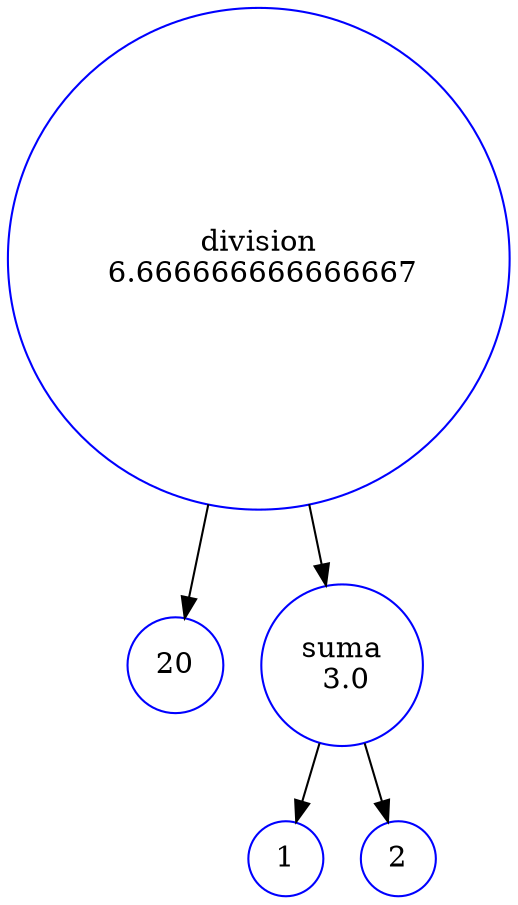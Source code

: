 digraph Salida {
rankdir=TR;
node [shape = circle, color=blue , style=filled, fillcolor=white];
node0 [label = "division\n 6.666666666666667"];
node1 [label = "20"];
node2 [label = "suma\n 3.0"];
node0 -> node1;
node0 -> node2;
node3[label = "1"];
node4[label = "2"];
node2 -> node3;
node2 -> node4;
}